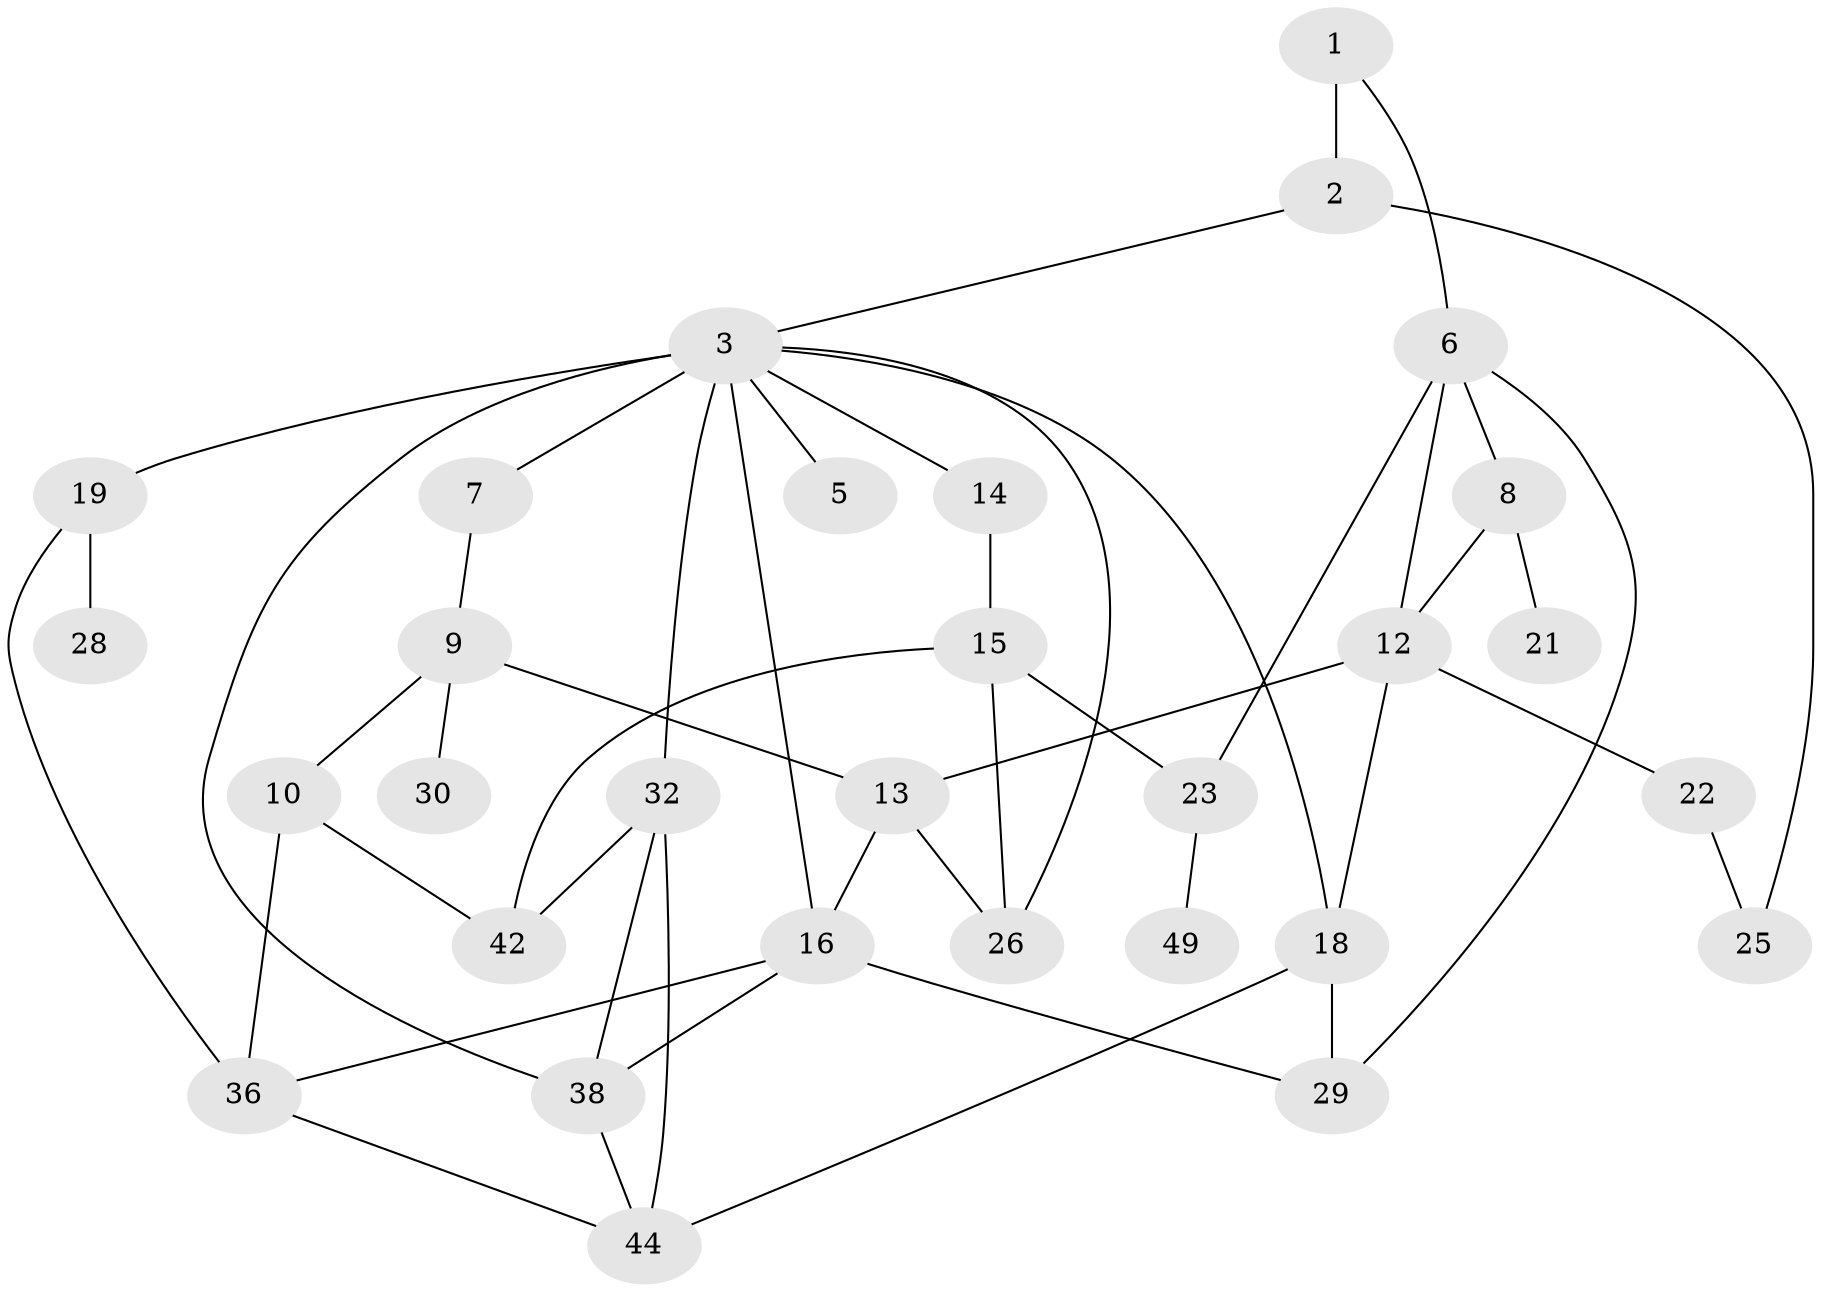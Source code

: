 // original degree distribution, {3: 0.18518518518518517, 4: 0.2222222222222222, 8: 0.018518518518518517, 2: 0.2962962962962963, 5: 0.05555555555555555, 6: 0.018518518518518517, 1: 0.2037037037037037}
// Generated by graph-tools (version 1.1) at 2025/10/02/27/25 16:10:54]
// undirected, 30 vertices, 48 edges
graph export_dot {
graph [start="1"]
  node [color=gray90,style=filled];
  1 [super="+11"];
  2 [super="+4"];
  3 [super="+17"];
  5 [super="+46"];
  6 [super="+20"];
  7;
  8 [super="+35"];
  9 [super="+39"];
  10 [super="+33"];
  12 [super="+24"];
  13 [super="+51"];
  14 [super="+52"];
  15 [super="+34"];
  16 [super="+40"];
  18 [super="+41"];
  19 [super="+27"];
  21;
  22 [super="+47"];
  23 [super="+43"];
  25 [super="+31"];
  26 [super="+53"];
  28;
  29 [super="+50"];
  30;
  32 [super="+54"];
  36 [super="+37"];
  38;
  42 [super="+45"];
  44 [super="+48"];
  49;
  1 -- 2 [weight=2];
  1 -- 6;
  2 -- 3;
  2 -- 25;
  3 -- 5;
  3 -- 7;
  3 -- 14;
  3 -- 18;
  3 -- 19 [weight=2];
  3 -- 38;
  3 -- 16;
  3 -- 32;
  3 -- 26;
  6 -- 8;
  6 -- 12;
  6 -- 29;
  6 -- 23;
  7 -- 9;
  8 -- 21;
  8 -- 12;
  9 -- 10;
  9 -- 30;
  9 -- 13;
  10 -- 42;
  10 -- 36;
  12 -- 13;
  12 -- 22 [weight=2];
  12 -- 18;
  13 -- 16;
  13 -- 26;
  14 -- 15;
  15 -- 42;
  15 -- 26;
  15 -- 23;
  16 -- 29;
  16 -- 36;
  16 -- 38;
  18 -- 29;
  18 -- 44;
  19 -- 28;
  19 -- 36;
  22 -- 25;
  23 -- 49;
  32 -- 38;
  32 -- 44;
  32 -- 42;
  36 -- 44;
  38 -- 44;
}
